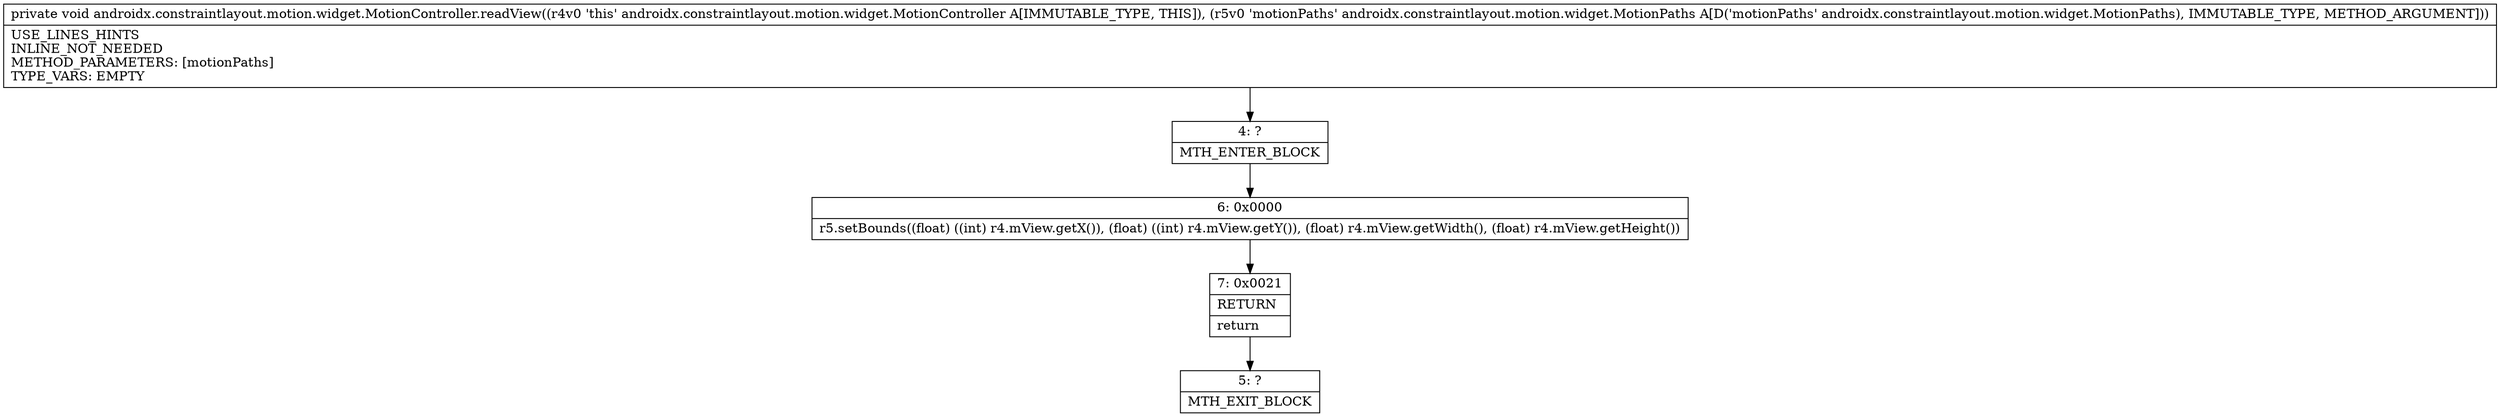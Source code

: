 digraph "CFG forandroidx.constraintlayout.motion.widget.MotionController.readView(Landroidx\/constraintlayout\/motion\/widget\/MotionPaths;)V" {
Node_4 [shape=record,label="{4\:\ ?|MTH_ENTER_BLOCK\l}"];
Node_6 [shape=record,label="{6\:\ 0x0000|r5.setBounds((float) ((int) r4.mView.getX()), (float) ((int) r4.mView.getY()), (float) r4.mView.getWidth(), (float) r4.mView.getHeight())\l}"];
Node_7 [shape=record,label="{7\:\ 0x0021|RETURN\l|return\l}"];
Node_5 [shape=record,label="{5\:\ ?|MTH_EXIT_BLOCK\l}"];
MethodNode[shape=record,label="{private void androidx.constraintlayout.motion.widget.MotionController.readView((r4v0 'this' androidx.constraintlayout.motion.widget.MotionController A[IMMUTABLE_TYPE, THIS]), (r5v0 'motionPaths' androidx.constraintlayout.motion.widget.MotionPaths A[D('motionPaths' androidx.constraintlayout.motion.widget.MotionPaths), IMMUTABLE_TYPE, METHOD_ARGUMENT]))  | USE_LINES_HINTS\lINLINE_NOT_NEEDED\lMETHOD_PARAMETERS: [motionPaths]\lTYPE_VARS: EMPTY\l}"];
MethodNode -> Node_4;Node_4 -> Node_6;
Node_6 -> Node_7;
Node_7 -> Node_5;
}

